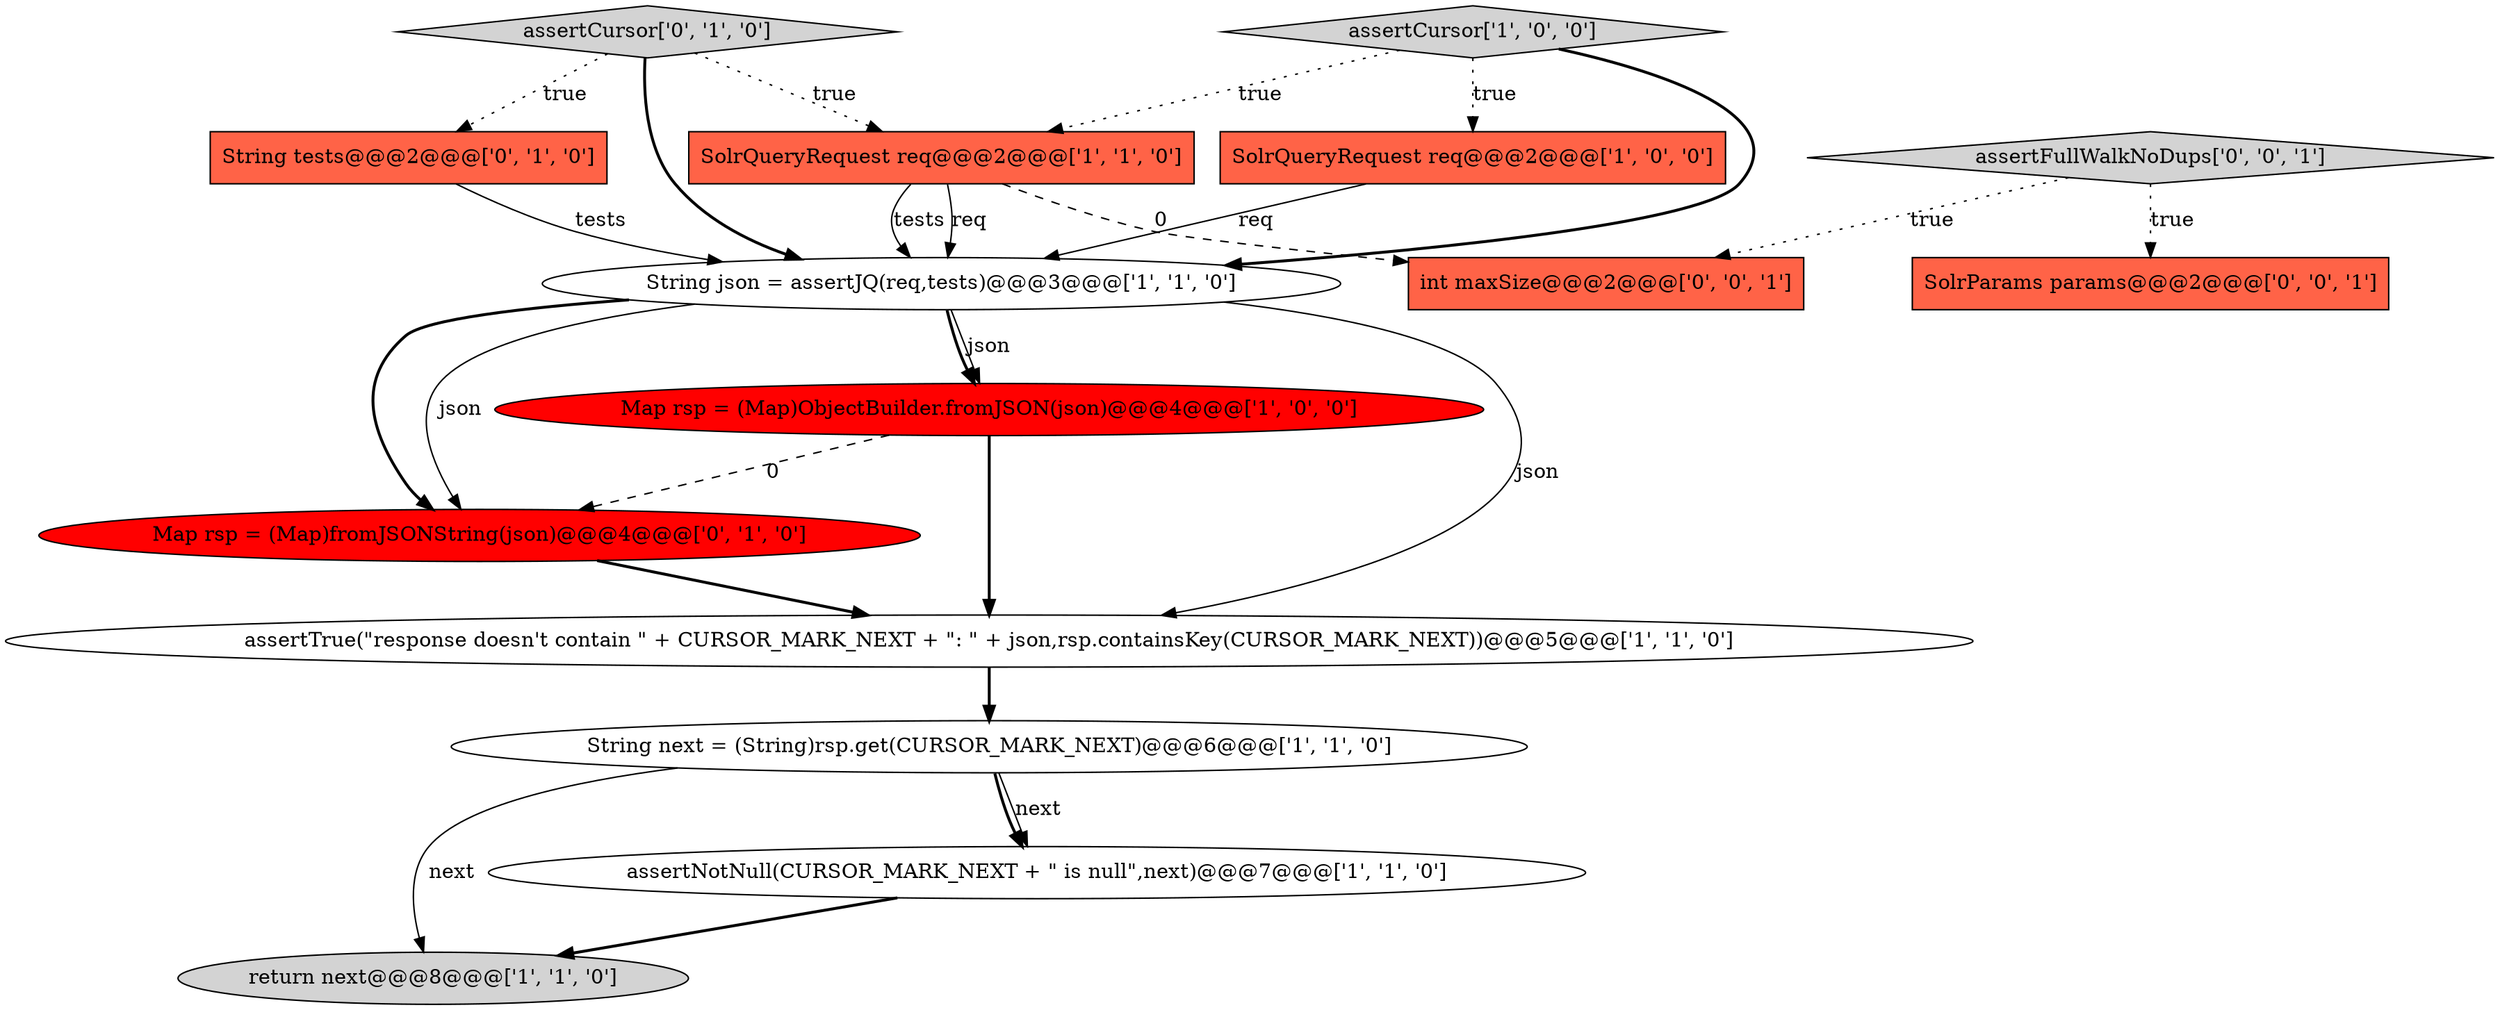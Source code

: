 digraph {
10 [style = filled, label = "Map rsp = (Map)fromJSONString(json)@@@4@@@['0', '1', '0']", fillcolor = red, shape = ellipse image = "AAA1AAABBB2BBB"];
11 [style = filled, label = "assertCursor['0', '1', '0']", fillcolor = lightgray, shape = diamond image = "AAA0AAABBB2BBB"];
14 [style = filled, label = "int maxSize@@@2@@@['0', '0', '1']", fillcolor = tomato, shape = box image = "AAA0AAABBB3BBB"];
3 [style = filled, label = "assertTrue(\"response doesn't contain \" + CURSOR_MARK_NEXT + \": \" + json,rsp.containsKey(CURSOR_MARK_NEXT))@@@5@@@['1', '1', '0']", fillcolor = white, shape = ellipse image = "AAA0AAABBB1BBB"];
7 [style = filled, label = "SolrQueryRequest req@@@2@@@['1', '1', '0']", fillcolor = tomato, shape = box image = "AAA0AAABBB1BBB"];
0 [style = filled, label = "String next = (String)rsp.get(CURSOR_MARK_NEXT)@@@6@@@['1', '1', '0']", fillcolor = white, shape = ellipse image = "AAA0AAABBB1BBB"];
2 [style = filled, label = "SolrQueryRequest req@@@2@@@['1', '0', '0']", fillcolor = tomato, shape = box image = "AAA0AAABBB1BBB"];
13 [style = filled, label = "assertFullWalkNoDups['0', '0', '1']", fillcolor = lightgray, shape = diamond image = "AAA0AAABBB3BBB"];
6 [style = filled, label = "assertCursor['1', '0', '0']", fillcolor = lightgray, shape = diamond image = "AAA0AAABBB1BBB"];
12 [style = filled, label = "SolrParams params@@@2@@@['0', '0', '1']", fillcolor = tomato, shape = box image = "AAA0AAABBB3BBB"];
1 [style = filled, label = "Map rsp = (Map)ObjectBuilder.fromJSON(json)@@@4@@@['1', '0', '0']", fillcolor = red, shape = ellipse image = "AAA1AAABBB1BBB"];
5 [style = filled, label = "return next@@@8@@@['1', '1', '0']", fillcolor = lightgray, shape = ellipse image = "AAA0AAABBB1BBB"];
9 [style = filled, label = "String tests@@@2@@@['0', '1', '0']", fillcolor = tomato, shape = box image = "AAA0AAABBB2BBB"];
8 [style = filled, label = "String json = assertJQ(req,tests)@@@3@@@['1', '1', '0']", fillcolor = white, shape = ellipse image = "AAA0AAABBB1BBB"];
4 [style = filled, label = "assertNotNull(CURSOR_MARK_NEXT + \" is null\",next)@@@7@@@['1', '1', '0']", fillcolor = white, shape = ellipse image = "AAA0AAABBB1BBB"];
11->7 [style = dotted, label="true"];
2->8 [style = solid, label="req"];
8->10 [style = bold, label=""];
7->8 [style = solid, label="req"];
13->12 [style = dotted, label="true"];
7->14 [style = dashed, label="0"];
0->5 [style = solid, label="next"];
1->3 [style = bold, label=""];
10->3 [style = bold, label=""];
11->9 [style = dotted, label="true"];
1->10 [style = dashed, label="0"];
7->8 [style = solid, label="tests"];
0->4 [style = solid, label="next"];
3->0 [style = bold, label=""];
8->10 [style = solid, label="json"];
8->1 [style = bold, label=""];
6->2 [style = dotted, label="true"];
0->4 [style = bold, label=""];
8->1 [style = solid, label="json"];
6->8 [style = bold, label=""];
6->7 [style = dotted, label="true"];
8->3 [style = solid, label="json"];
11->8 [style = bold, label=""];
9->8 [style = solid, label="tests"];
13->14 [style = dotted, label="true"];
4->5 [style = bold, label=""];
}
